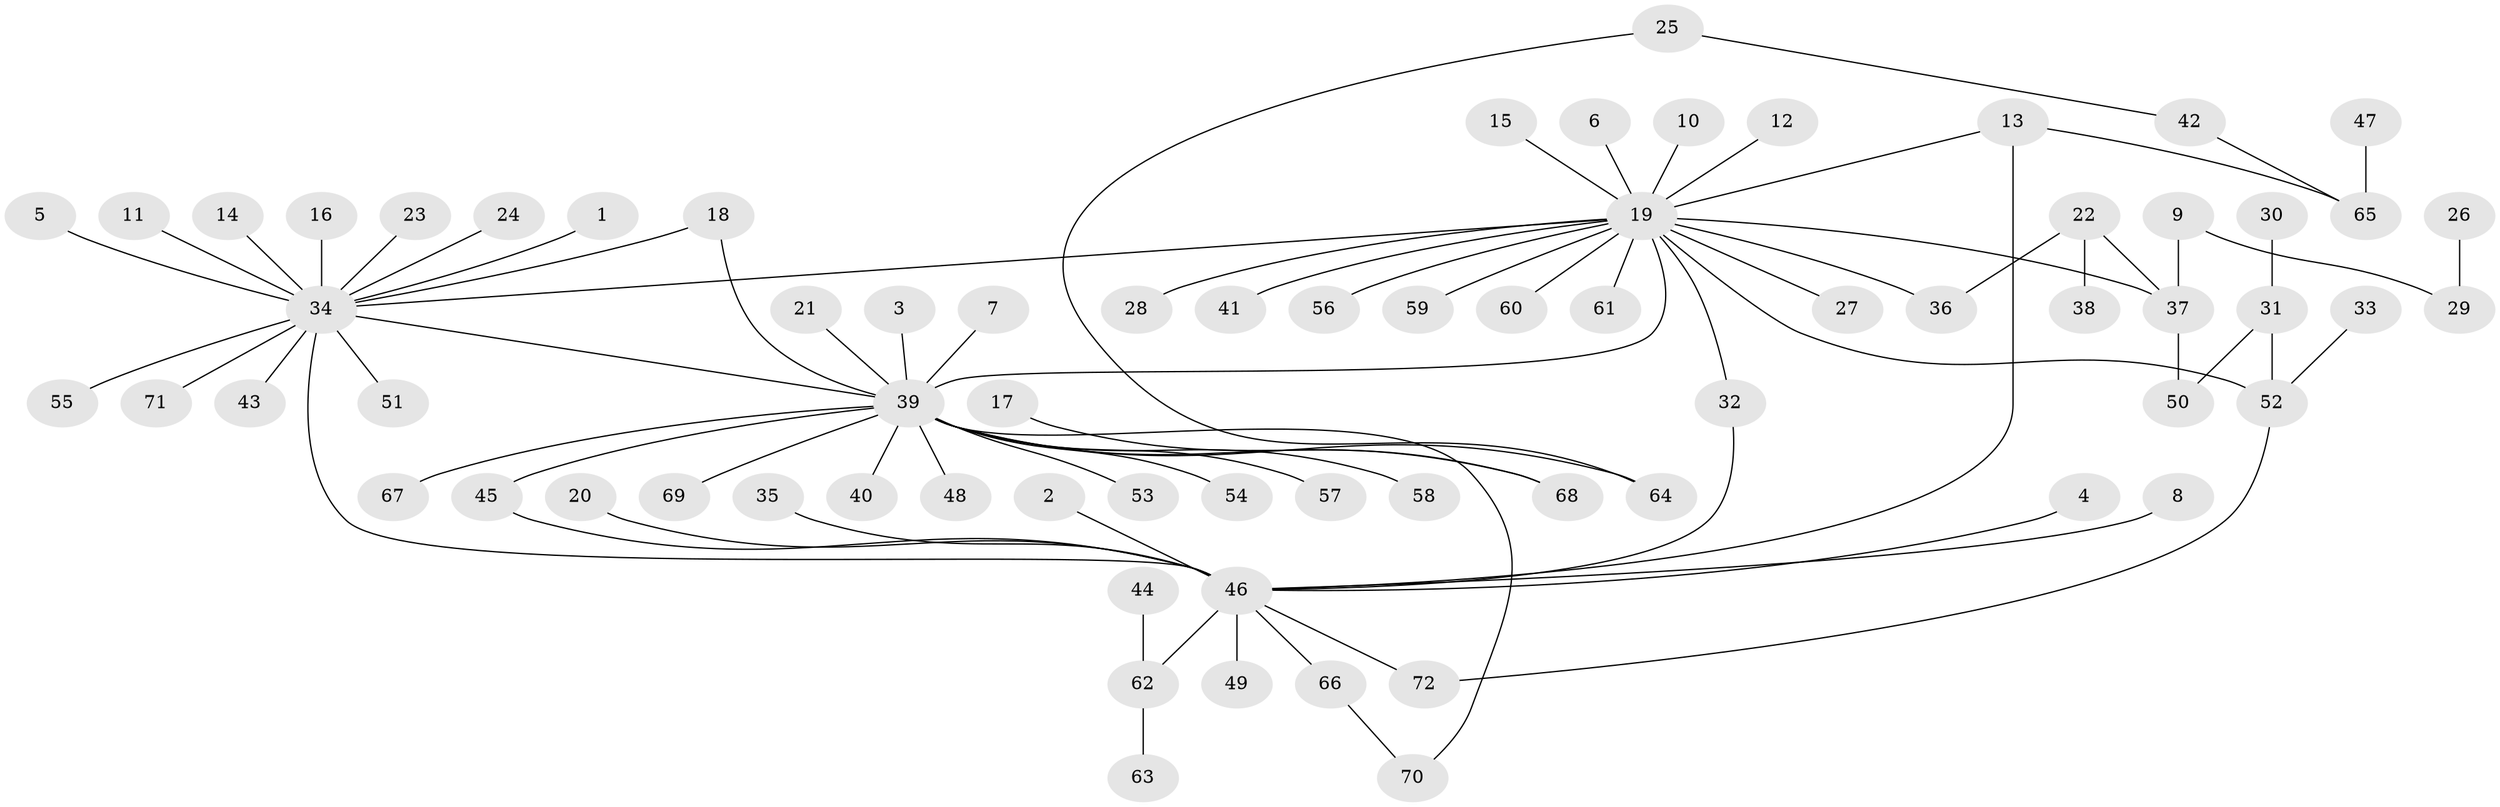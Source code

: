 // original degree distribution, {20: 0.006993006993006993, 4: 0.04895104895104895, 2: 0.20279720279720279, 18: 0.006993006993006993, 3: 0.06993006993006994, 21: 0.006993006993006993, 6: 0.02097902097902098, 15: 0.006993006993006993, 1: 0.6153846153846154, 5: 0.013986013986013986}
// Generated by graph-tools (version 1.1) at 2025/01/03/09/25 03:01:50]
// undirected, 72 vertices, 81 edges
graph export_dot {
graph [start="1"]
  node [color=gray90,style=filled];
  1;
  2;
  3;
  4;
  5;
  6;
  7;
  8;
  9;
  10;
  11;
  12;
  13;
  14;
  15;
  16;
  17;
  18;
  19;
  20;
  21;
  22;
  23;
  24;
  25;
  26;
  27;
  28;
  29;
  30;
  31;
  32;
  33;
  34;
  35;
  36;
  37;
  38;
  39;
  40;
  41;
  42;
  43;
  44;
  45;
  46;
  47;
  48;
  49;
  50;
  51;
  52;
  53;
  54;
  55;
  56;
  57;
  58;
  59;
  60;
  61;
  62;
  63;
  64;
  65;
  66;
  67;
  68;
  69;
  70;
  71;
  72;
  1 -- 34 [weight=1.0];
  2 -- 46 [weight=1.0];
  3 -- 39 [weight=1.0];
  4 -- 46 [weight=1.0];
  5 -- 34 [weight=1.0];
  6 -- 19 [weight=1.0];
  7 -- 39 [weight=1.0];
  8 -- 46 [weight=1.0];
  9 -- 29 [weight=1.0];
  9 -- 37 [weight=1.0];
  10 -- 19 [weight=1.0];
  11 -- 34 [weight=1.0];
  12 -- 19 [weight=1.0];
  13 -- 19 [weight=1.0];
  13 -- 46 [weight=1.0];
  13 -- 65 [weight=1.0];
  14 -- 34 [weight=1.0];
  15 -- 19 [weight=1.0];
  16 -- 34 [weight=1.0];
  17 -- 68 [weight=1.0];
  18 -- 34 [weight=1.0];
  18 -- 39 [weight=1.0];
  19 -- 27 [weight=1.0];
  19 -- 28 [weight=1.0];
  19 -- 32 [weight=1.0];
  19 -- 34 [weight=1.0];
  19 -- 36 [weight=1.0];
  19 -- 37 [weight=1.0];
  19 -- 39 [weight=1.0];
  19 -- 41 [weight=1.0];
  19 -- 52 [weight=1.0];
  19 -- 56 [weight=1.0];
  19 -- 59 [weight=1.0];
  19 -- 60 [weight=1.0];
  19 -- 61 [weight=1.0];
  20 -- 46 [weight=1.0];
  21 -- 39 [weight=1.0];
  22 -- 36 [weight=1.0];
  22 -- 37 [weight=1.0];
  22 -- 38 [weight=1.0];
  23 -- 34 [weight=1.0];
  24 -- 34 [weight=1.0];
  25 -- 42 [weight=1.0];
  25 -- 64 [weight=1.0];
  26 -- 29 [weight=1.0];
  30 -- 31 [weight=1.0];
  31 -- 50 [weight=1.0];
  31 -- 52 [weight=1.0];
  32 -- 46 [weight=1.0];
  33 -- 52 [weight=1.0];
  34 -- 39 [weight=1.0];
  34 -- 43 [weight=1.0];
  34 -- 46 [weight=1.0];
  34 -- 51 [weight=1.0];
  34 -- 55 [weight=1.0];
  34 -- 71 [weight=1.0];
  35 -- 46 [weight=1.0];
  37 -- 50 [weight=1.0];
  39 -- 40 [weight=1.0];
  39 -- 45 [weight=1.0];
  39 -- 48 [weight=1.0];
  39 -- 53 [weight=1.0];
  39 -- 54 [weight=1.0];
  39 -- 57 [weight=1.0];
  39 -- 58 [weight=1.0];
  39 -- 64 [weight=1.0];
  39 -- 67 [weight=1.0];
  39 -- 68 [weight=1.0];
  39 -- 69 [weight=1.0];
  39 -- 70 [weight=1.0];
  42 -- 65 [weight=1.0];
  44 -- 62 [weight=1.0];
  45 -- 46 [weight=1.0];
  46 -- 49 [weight=1.0];
  46 -- 62 [weight=1.0];
  46 -- 66 [weight=1.0];
  46 -- 72 [weight=1.0];
  47 -- 65 [weight=1.0];
  52 -- 72 [weight=1.0];
  62 -- 63 [weight=1.0];
  66 -- 70 [weight=1.0];
}
